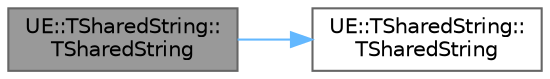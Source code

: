 digraph "UE::TSharedString::TSharedString"
{
 // INTERACTIVE_SVG=YES
 // LATEX_PDF_SIZE
  bgcolor="transparent";
  edge [fontname=Helvetica,fontsize=10,labelfontname=Helvetica,labelfontsize=10];
  node [fontname=Helvetica,fontsize=10,shape=box,height=0.2,width=0.4];
  rankdir="LR";
  Node1 [id="Node000001",label="UE::TSharedString::\lTSharedString",height=0.2,width=0.4,color="gray40", fillcolor="grey60", style="filled", fontcolor="black",tooltip=" "];
  Node1 -> Node2 [id="edge1_Node000001_Node000002",color="steelblue1",style="solid",tooltip=" "];
  Node2 [id="Node000002",label="UE::TSharedString::\lTSharedString",height=0.2,width=0.4,color="grey40", fillcolor="white", style="filled",URL="$d6/d0c/classUE_1_1TSharedString.html#a6eb7f72716ff92852285bddabcb69785",tooltip=" "];
}
